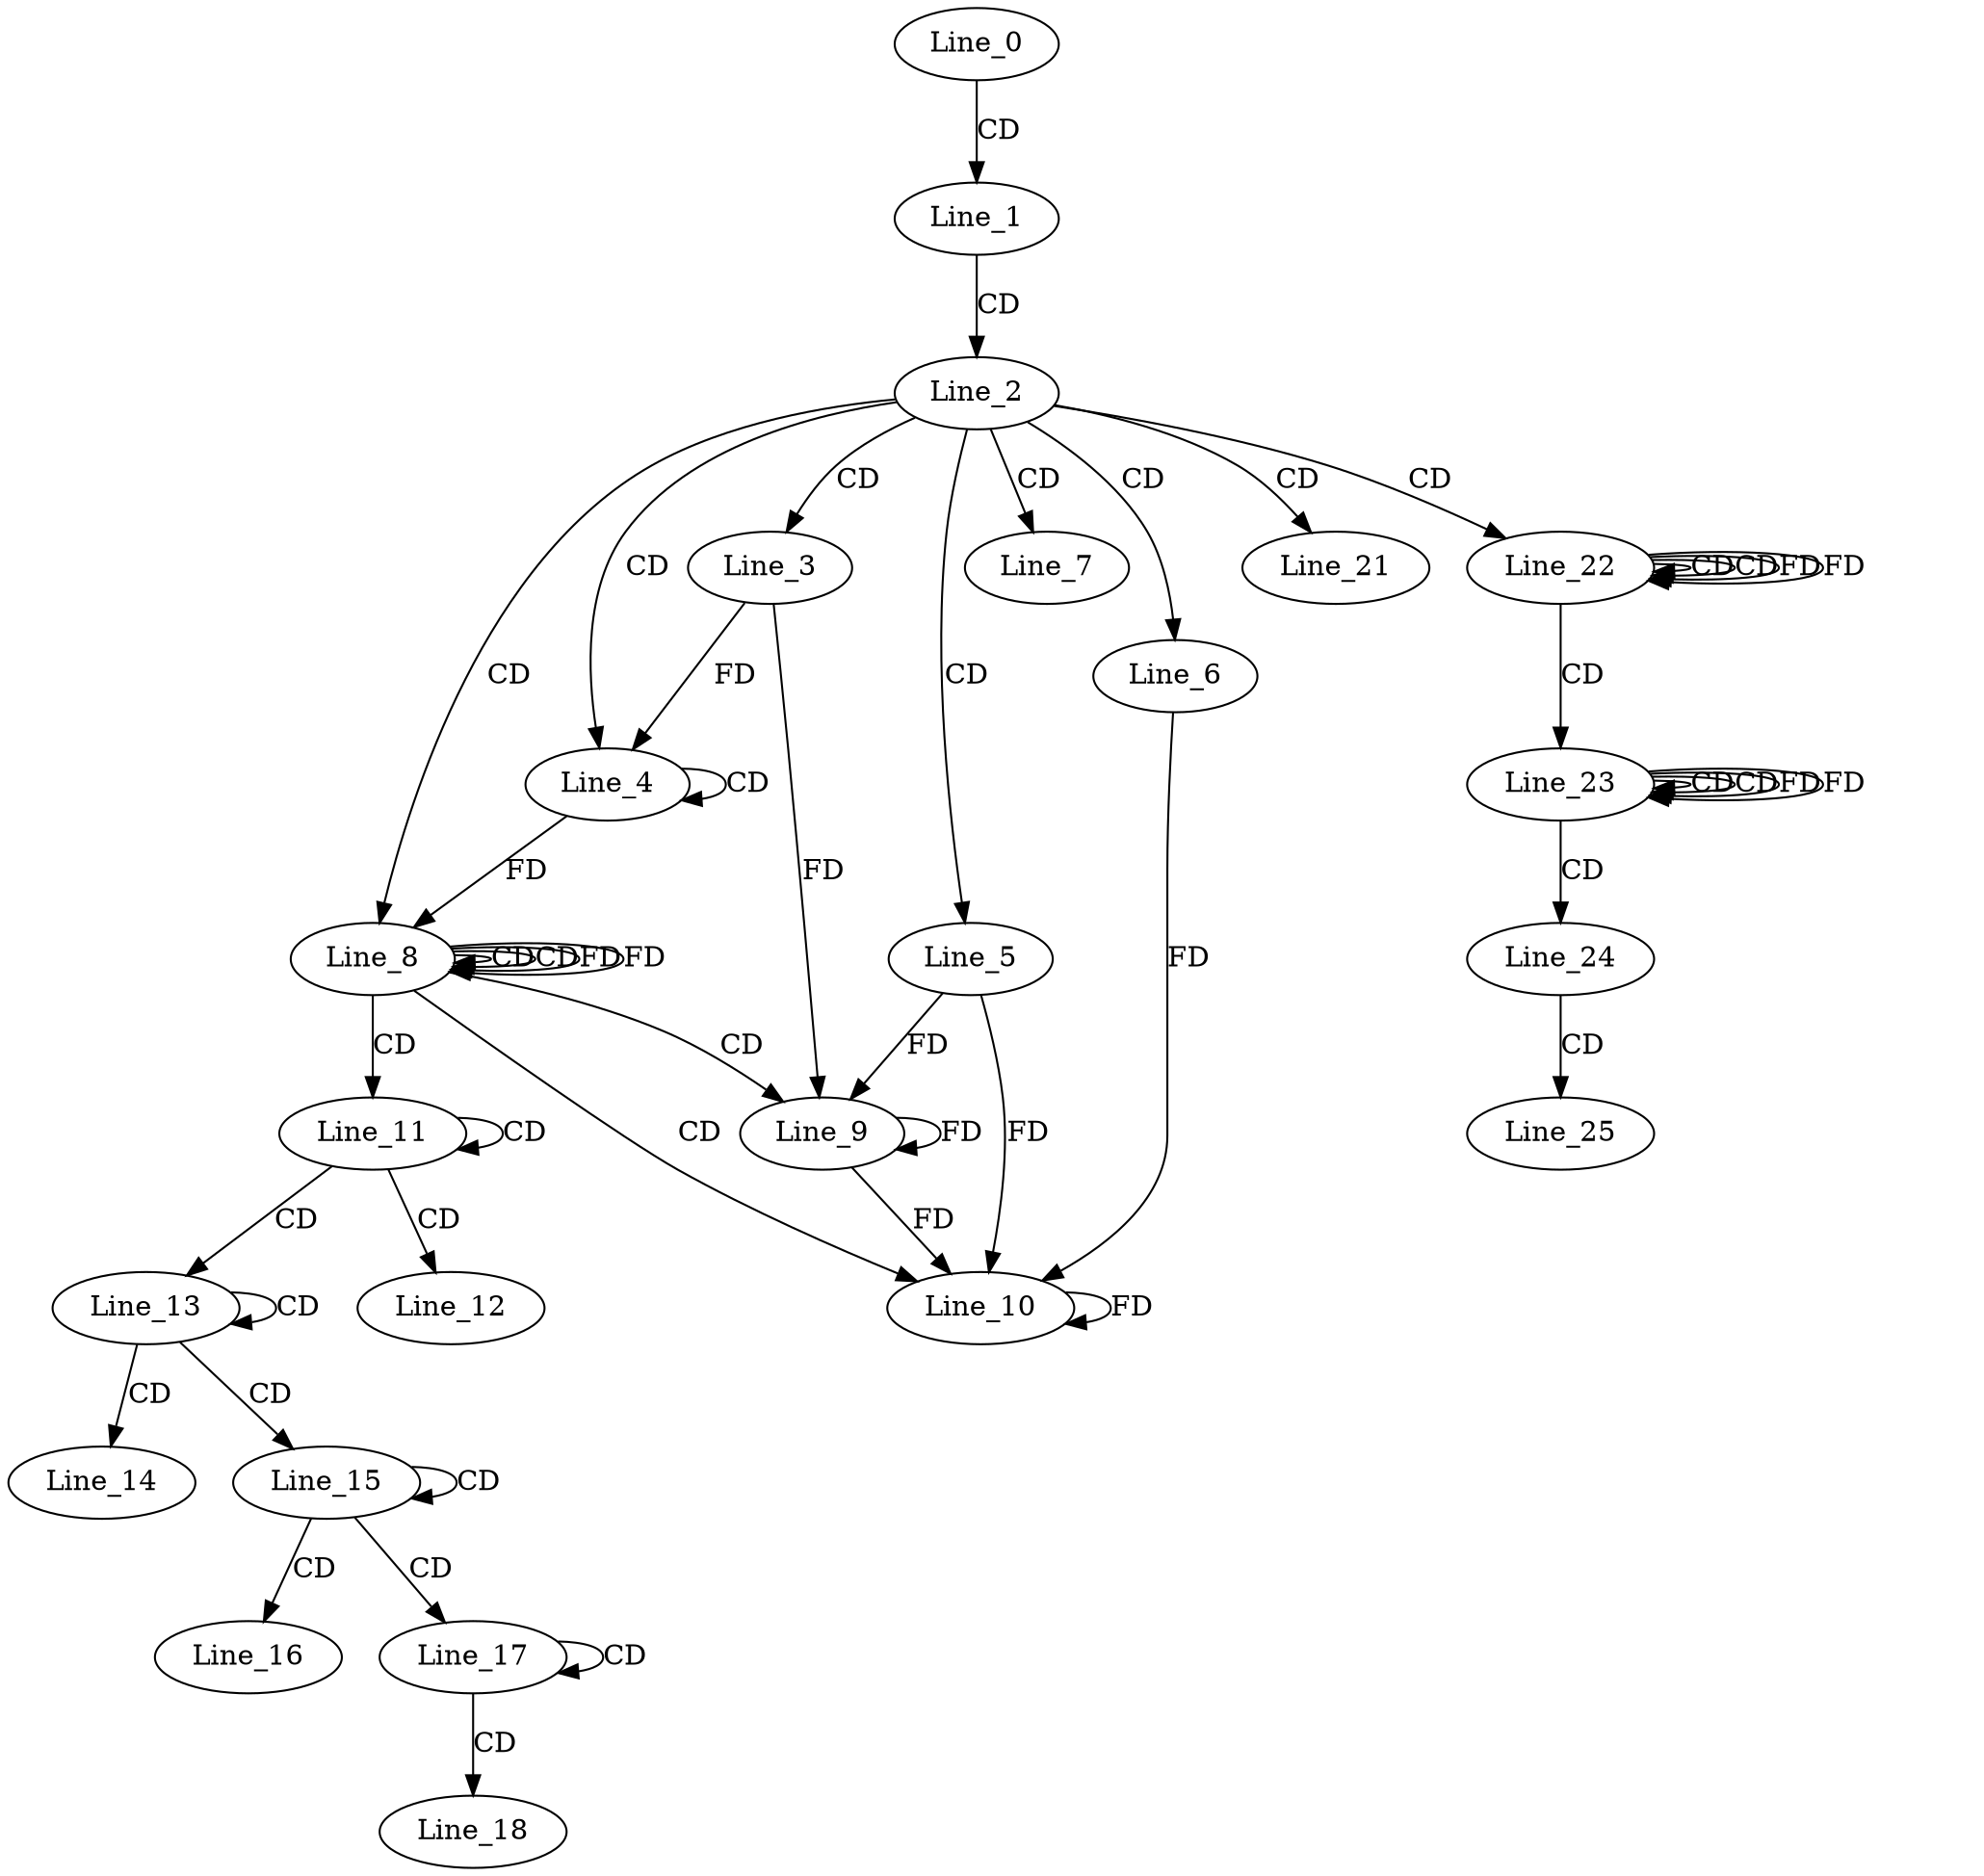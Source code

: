 digraph G {
  Line_0;
  Line_1;
  Line_2;
  Line_3;
  Line_4;
  Line_4;
  Line_4;
  Line_5;
  Line_6;
  Line_7;
  Line_8;
  Line_8;
  Line_8;
  Line_9;
  Line_9;
  Line_10;
  Line_10;
  Line_11;
  Line_11;
  Line_12;
  Line_13;
  Line_13;
  Line_14;
  Line_15;
  Line_15;
  Line_16;
  Line_17;
  Line_17;
  Line_18;
  Line_21;
  Line_22;
  Line_22;
  Line_22;
  Line_23;
  Line_23;
  Line_23;
  Line_24;
  Line_25;
  Line_0 -> Line_1 [ label="CD" ];
  Line_1 -> Line_2 [ label="CD" ];
  Line_2 -> Line_3 [ label="CD" ];
  Line_2 -> Line_4 [ label="CD" ];
  Line_4 -> Line_4 [ label="CD" ];
  Line_3 -> Line_4 [ label="FD" ];
  Line_2 -> Line_5 [ label="CD" ];
  Line_2 -> Line_6 [ label="CD" ];
  Line_2 -> Line_7 [ label="CD" ];
  Line_2 -> Line_8 [ label="CD" ];
  Line_8 -> Line_8 [ label="CD" ];
  Line_4 -> Line_8 [ label="FD" ];
  Line_8 -> Line_8 [ label="CD" ];
  Line_8 -> Line_8 [ label="FD" ];
  Line_8 -> Line_9 [ label="CD" ];
  Line_9 -> Line_9 [ label="FD" ];
  Line_5 -> Line_9 [ label="FD" ];
  Line_3 -> Line_9 [ label="FD" ];
  Line_8 -> Line_10 [ label="CD" ];
  Line_10 -> Line_10 [ label="FD" ];
  Line_6 -> Line_10 [ label="FD" ];
  Line_9 -> Line_10 [ label="FD" ];
  Line_5 -> Line_10 [ label="FD" ];
  Line_8 -> Line_11 [ label="CD" ];
  Line_11 -> Line_11 [ label="CD" ];
  Line_11 -> Line_12 [ label="CD" ];
  Line_11 -> Line_13 [ label="CD" ];
  Line_13 -> Line_13 [ label="CD" ];
  Line_13 -> Line_14 [ label="CD" ];
  Line_13 -> Line_15 [ label="CD" ];
  Line_15 -> Line_15 [ label="CD" ];
  Line_15 -> Line_16 [ label="CD" ];
  Line_15 -> Line_17 [ label="CD" ];
  Line_17 -> Line_17 [ label="CD" ];
  Line_17 -> Line_18 [ label="CD" ];
  Line_2 -> Line_21 [ label="CD" ];
  Line_2 -> Line_22 [ label="CD" ];
  Line_22 -> Line_22 [ label="CD" ];
  Line_22 -> Line_22 [ label="CD" ];
  Line_22 -> Line_22 [ label="FD" ];
  Line_22 -> Line_23 [ label="CD" ];
  Line_23 -> Line_23 [ label="CD" ];
  Line_23 -> Line_23 [ label="CD" ];
  Line_23 -> Line_23 [ label="FD" ];
  Line_23 -> Line_24 [ label="CD" ];
  Line_24 -> Line_25 [ label="CD" ];
  Line_8 -> Line_8 [ label="FD" ];
  Line_22 -> Line_22 [ label="FD" ];
  Line_23 -> Line_23 [ label="FD" ];
}
